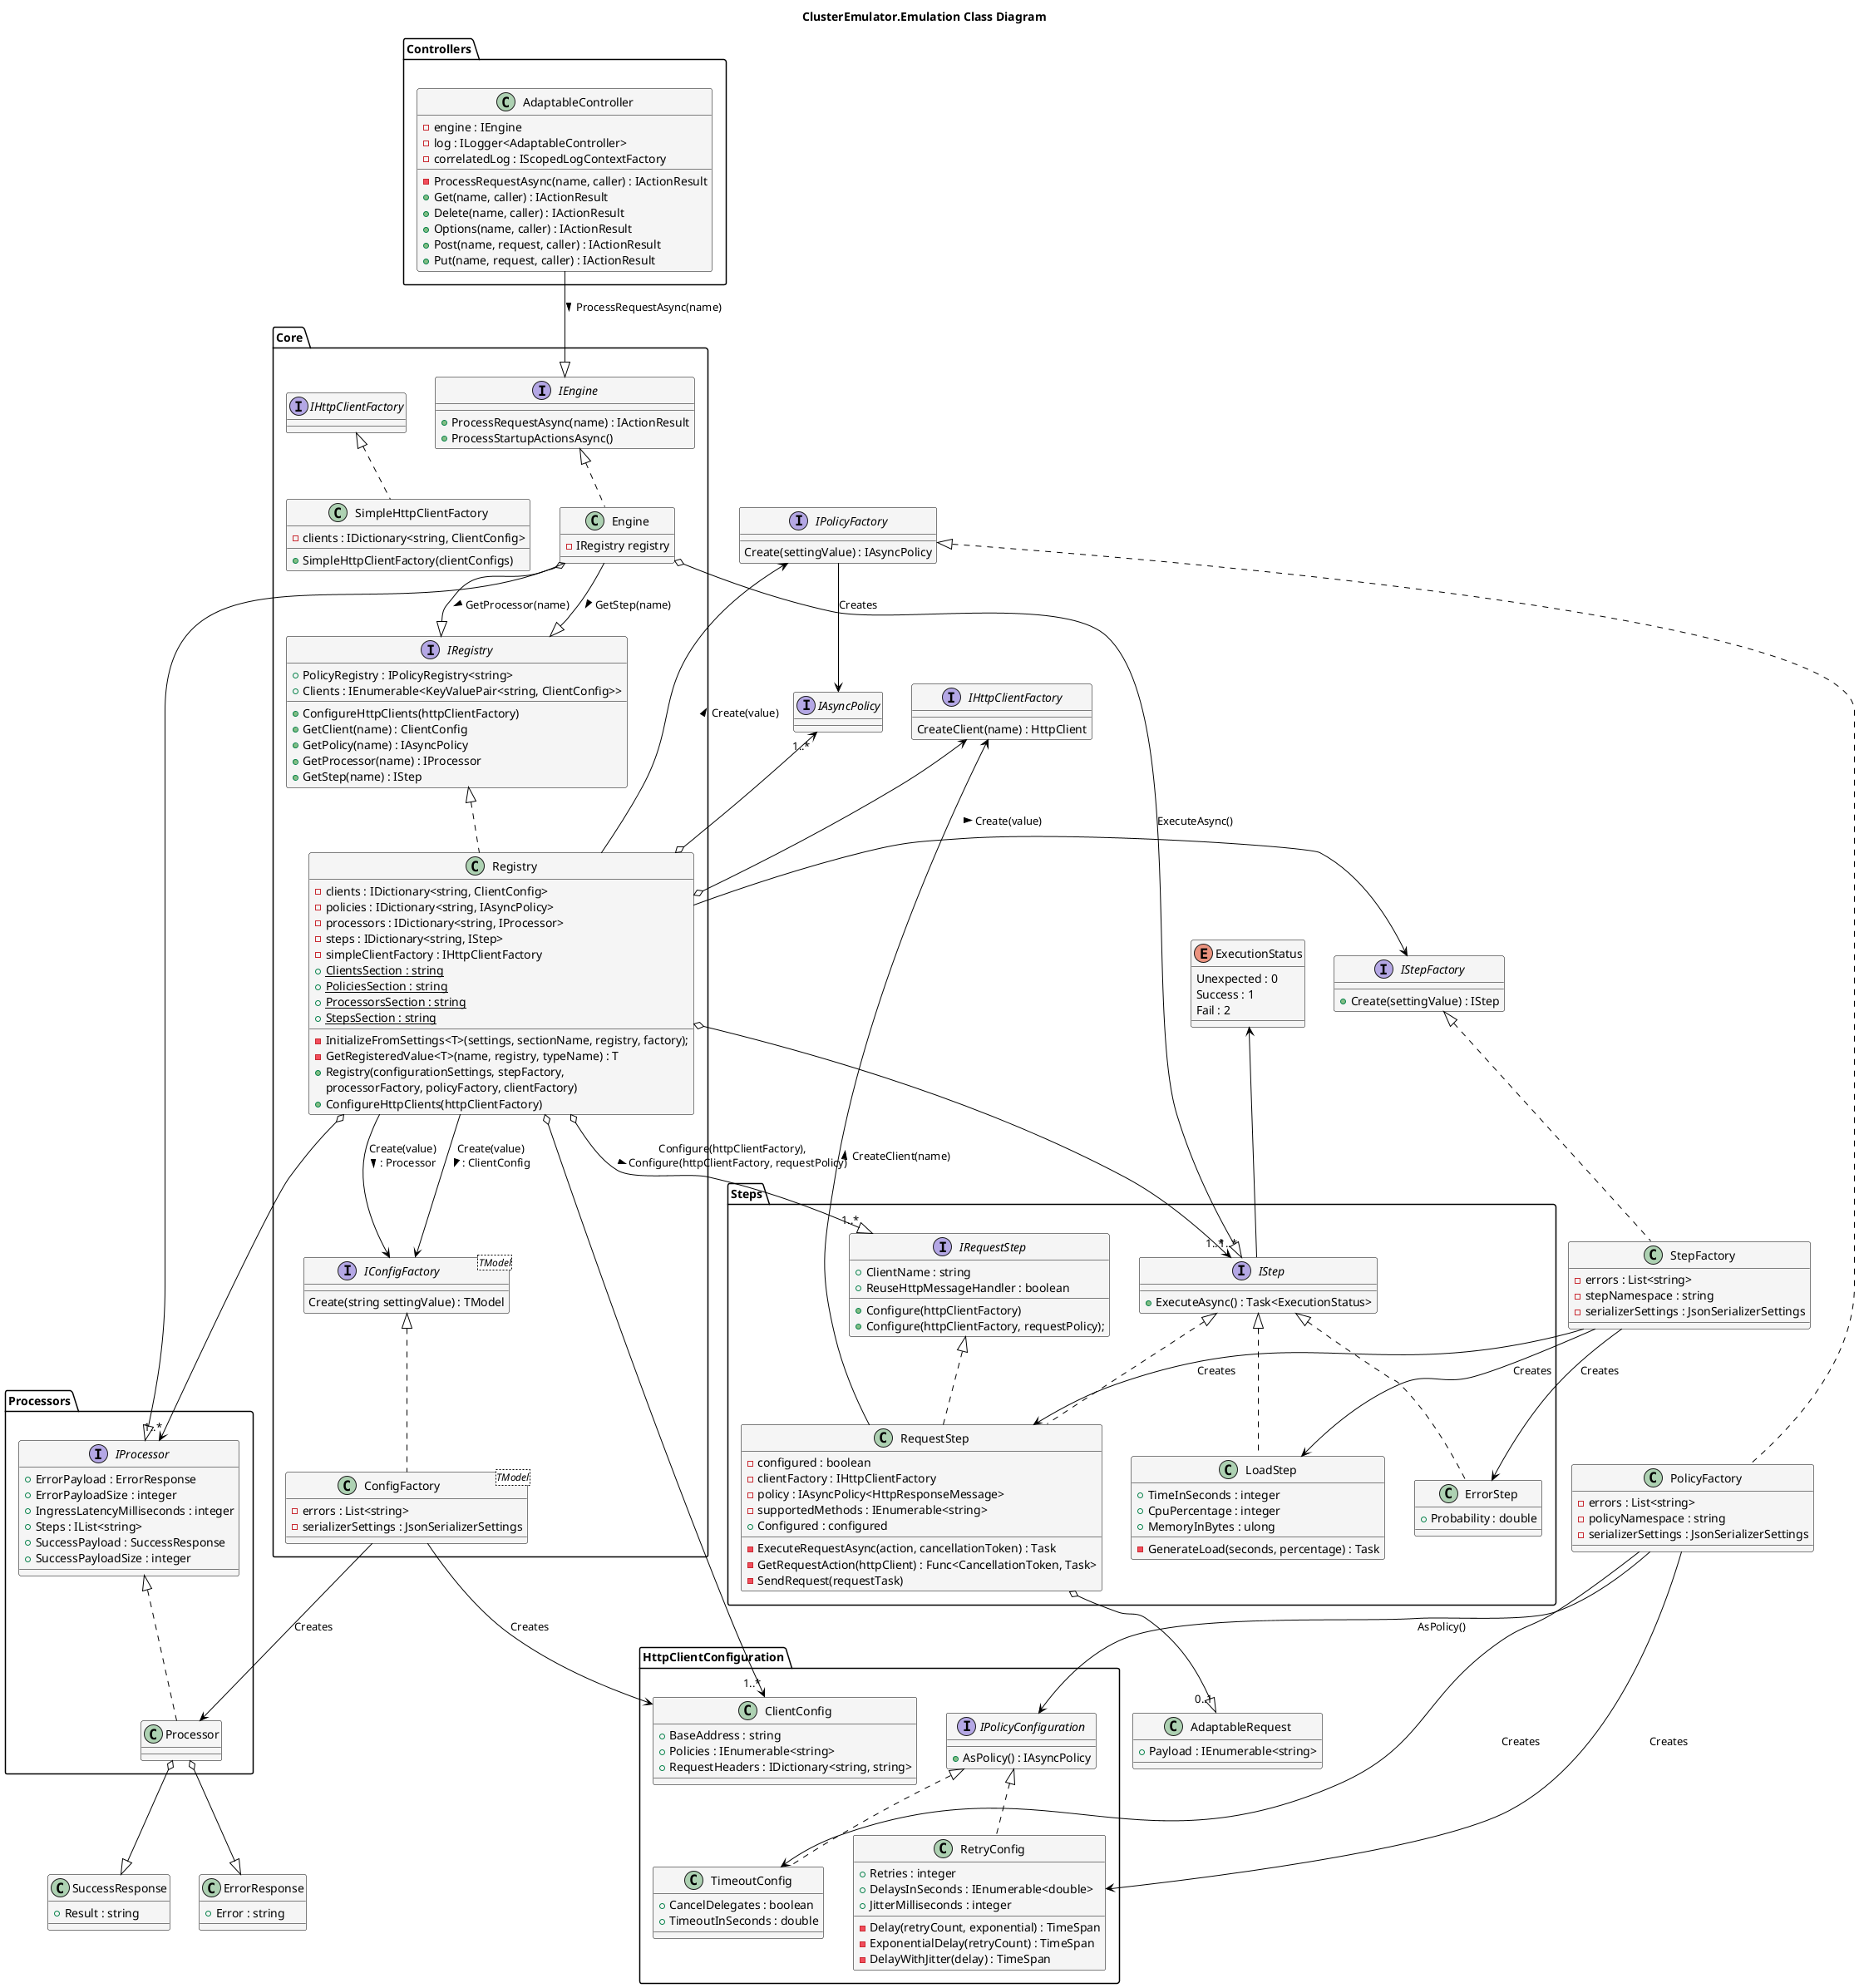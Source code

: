 @startuml

skinparam class {
    FontName Arial
    BorderColor black
    BackgroundColor whitesmoke
    ArrowColor black
}

title ClusterEmulator.Emulation Class Diagram


namespace Controllers {
    class AdaptableController {
        - engine : IEngine
        - log : ILogger<AdaptableController>
        - correlatedLog : IScopedLogContextFactory
        - ProcessRequestAsync(name, caller) : IActionResult
        + Get(name, caller) : IActionResult
        + Delete(name, caller) : IActionResult
        + Options(name, caller) : IActionResult
        + Post(name, request, caller) : IActionResult
        + Put(name, request, caller) : IActionResult
    }
}

namespace Core {
    interface IEngine {
        + ProcessRequestAsync(name) : IActionResult
        + ProcessStartupActionsAsync()
    }

    class Engine implements IEngine {
        - IRegistry registry
    }

    interface IRegistry {
        + PolicyRegistry : IPolicyRegistry<string>
        + Clients : IEnumerable<KeyValuePair<string, ClientConfig>>
        + ConfigureHttpClients(httpClientFactory)
        + GetClient(name) : ClientConfig
        + GetPolicy(name) : IAsyncPolicy
        + GetProcessor(name) : IProcessor
        + GetStep(name) : IStep
    }

    class Registry implements IRegistry {
        - clients : IDictionary<string, ClientConfig>
        - policies : IDictionary<string, IAsyncPolicy>
        - processors : IDictionary<string, IProcessor>
        - steps : IDictionary<string, IStep>
        - simpleClientFactory : IHttpClientFactory
        + {static} ClientsSection : string
        + {static} PoliciesSection : string
        + {static} ProcessorsSection : string
        + {static} StepsSection : string
        - InitializeFromSettings<T>(settings, sectionName, registry, factory);
        - GetRegisteredValue<T>(name, registry, typeName) : T
        + Registry(configurationSettings, stepFactory,
        processorFactory, policyFactory, clientFactory)
        + ConfigureHttpClients(httpClientFactory)
    }

    interface IConfigFactory<TModel> {
        Create(string settingValue) : TModel
    }

    class ConfigFactory<TModel> implements IConfigFactory {
        - errors : List<string>
        - serializerSettings : JsonSerializerSettings
    }

    class SimpleHttpClientFactory implements IHttpClientFactory {
        - clients : IDictionary<string, ClientConfig>
        + SimpleHttpClientFactory(clientConfigs)
    }
}


interface IHttpClientFactory {
    CreateClient(name) : HttpClient
}



interface IAsyncPolicy

namespace HttpClientConfiguration {
    interface IPolicyConfiguration {
        + AsPolicy() : IAsyncPolicy
    }

    class TimeoutConfig implements IPolicyConfiguration {
        + CancelDelegates : boolean
        + TimeoutInSeconds : double
    }

    class RetryConfig implements IPolicyConfiguration {
        + Retries : integer
        + DelaysInSeconds : IEnumerable<double>
        + JitterMilliseconds : integer
        - Delay(retryCount, exponential) : TimeSpan
        - ExponentialDelay(retryCount) : TimeSpan
        - DelayWithJitter(delay) : TimeSpan
    }

    class ClientConfig {
        + BaseAddress : string
        + Policies : IEnumerable<string>
        + RequestHeaders : IDictionary<string, string>
    }
}



interface IPolicyFactory {
    Create(settingValue) : IAsyncPolicy
}

class PolicyFactory implements IPolicyFactory {
    - errors : List<string>
    - policyNamespace : string
    - serializerSettings : JsonSerializerSettings
}

namespace Processors {
    interface IProcessor {
        + ErrorPayload : ErrorResponse
        + ErrorPayloadSize : integer
        + IngressLatencyMilliseconds : integer
        + Steps : IList<string>
        + SuccessPayload : SuccessResponse
        + SuccessPayloadSize : integer
    }

    class Processor implements IProcessor {
    }
}

Class SuccessResponse {
    + Result : string
}

Class ErrorResponse {
    + Error : string
}

enum ExecutionStatus {
    Unexpected : 0
    Success : 1
    Fail : 2
}

namespace Steps {
    interface IStep {
        + ExecuteAsync() : Task<ExecutionStatus>
    }

    interface IRequestStep {
        + ClientName : string
        + ReuseHttpMessageHandler : boolean
        + Configure(httpClientFactory)
        + Configure(httpClientFactory, requestPolicy);
    }

    class RequestStep implements IStep, IRequestStep {
        - configured : boolean
        - clientFactory : IHttpClientFactory
        - policy : IAsyncPolicy<HttpResponseMessage>
        - supportedMethods : IEnumerable<string>
        + Configured : configured
        - ExecuteRequestAsync(action, cancellationToken) : Task
        - GetRequestAction(httpClient) : Func<CancellationToken, Task>
        - SendRequest(requestTask)
    }

    class LoadStep implements IStep {
        + TimeInSeconds : integer
        + CpuPercentage : integer
        + MemoryInBytes : ulong
        - GenerateLoad(seconds, percentage) : Task
    }

    class ErrorStep implements IStep {
        + Probability : double
    }
}


interface IStepFactory {
    + Create(settingValue) : IStep
}

class StepFactory implements IStepFactory {
    - errors : List<string>
    - stepNamespace : string
    - serializerSettings : JsonSerializerSettings
}


class AdaptableRequest {
    + Payload : IEnumerable<string>
}




Controllers.AdaptableController --|> Core.IEngine : ProcessRequestAsync(name) >

Core.Engine --|> Core.IRegistry : GetProcessor(name) >
Core.Engine o--|> Processors.IProcessor
Core.Engine --|> Core.IRegistry : GetStep(name) >
Core.Engine o--|> "1..*" Steps.IStep : ExecuteAsync()

Core.Registry --> Core.IConfigFactory : Create(value)\n : Processor >
Core.Registry --> Core.IConfigFactory : Create(value)\n : ClientConfig >
Core.Registry --> IStepFactory : Create(value) >
IPolicyFactory <-- Core.Registry : Create(value) <
IHttpClientFactory <--o Core.Registry
Core.Registry o--> "1..*" Steps.IStep
Core.Registry o--> "1..*" Processors.IProcessor
Core.Registry o--> "1..*" HttpClientConfiguration.ClientConfig
IAsyncPolicy "1..*" <--o Core.Registry
Core.Registry o--|> "1..*" Steps.IRequestStep : Configure(httpClientFactory),\nConfigure(httpClientFactory, requestPolicy)  >

Processors.Processor o--|> SuccessResponse
Processors.Processor o--|> ErrorResponse

ExecutionStatus <-- Steps.IStep

Steps.RequestStep --> IHttpClientFactory : CreateClient(name) >
Steps.RequestStep o--|> "0..1" AdaptableRequest

Core.ConfigFactory --> Processors.Processor : Creates
Core.ConfigFactory --> ClientConfig : Creates
StepFactory --> Steps.RequestStep : Creates
StepFactory --> Steps.LoadStep : Creates
StepFactory --> Steps.ErrorStep : Creates
IPolicyFactory --> IAsyncPolicy : Creates

PolicyFactory --> HttpClientConfiguration.RetryConfig : Creates
PolicyFactory --> HttpClientConfiguration.TimeoutConfig : Creates
PolicyFactory --> HttpClientConfiguration.IPolicyConfiguration : AsPolicy()

@enduml